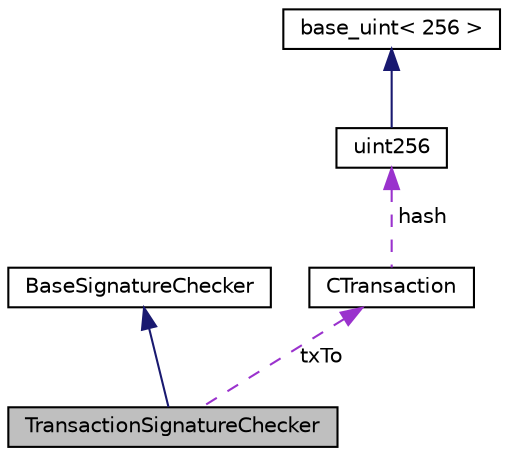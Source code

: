 digraph "TransactionSignatureChecker"
{
  edge [fontname="Helvetica",fontsize="10",labelfontname="Helvetica",labelfontsize="10"];
  node [fontname="Helvetica",fontsize="10",shape=record];
  Node4 [label="TransactionSignatureChecker",height=0.2,width=0.4,color="black", fillcolor="grey75", style="filled", fontcolor="black"];
  Node5 -> Node4 [dir="back",color="midnightblue",fontsize="10",style="solid",fontname="Helvetica"];
  Node5 [label="BaseSignatureChecker",height=0.2,width=0.4,color="black", fillcolor="white", style="filled",URL="$class_base_signature_checker.html"];
  Node6 -> Node4 [dir="back",color="darkorchid3",fontsize="10",style="dashed",label=" txTo" ,fontname="Helvetica"];
  Node6 [label="CTransaction",height=0.2,width=0.4,color="black", fillcolor="white", style="filled",URL="$class_c_transaction.html",tooltip="The basic transaction that is broadcasted on the network and contained in blocks. ..."];
  Node7 -> Node6 [dir="back",color="darkorchid3",fontsize="10",style="dashed",label=" hash" ,fontname="Helvetica"];
  Node7 [label="uint256",height=0.2,width=0.4,color="black", fillcolor="white", style="filled",URL="$classuint256.html",tooltip="256-bit unsigned big integer. "];
  Node8 -> Node7 [dir="back",color="midnightblue",fontsize="10",style="solid",fontname="Helvetica"];
  Node8 [label="base_uint\< 256 \>",height=0.2,width=0.4,color="black", fillcolor="white", style="filled",URL="$classbase__uint.html"];
}

